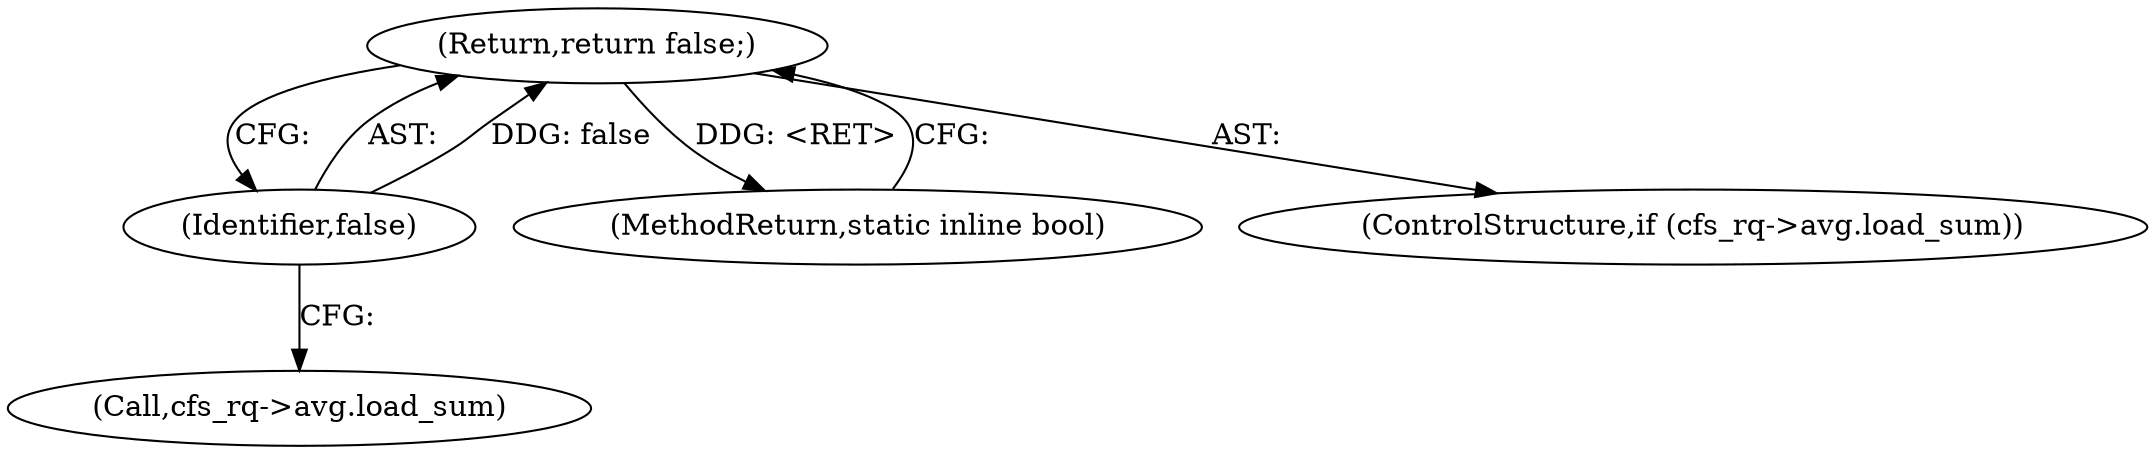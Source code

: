 digraph "1_linux_c40f7d74c741a907cfaeb73a7697081881c497d0@del" {
"1000117" [label="(Return,return false;)"];
"1000118" [label="(Identifier,false)"];
"1000137" [label="(MethodReturn,static inline bool)"];
"1000111" [label="(ControlStructure,if (cfs_rq->avg.load_sum))"];
"1000117" [label="(Return,return false;)"];
"1000118" [label="(Identifier,false)"];
"1000112" [label="(Call,cfs_rq->avg.load_sum)"];
"1000117" -> "1000111"  [label="AST: "];
"1000117" -> "1000118"  [label="CFG: "];
"1000118" -> "1000117"  [label="AST: "];
"1000137" -> "1000117"  [label="CFG: "];
"1000117" -> "1000137"  [label="DDG: <RET>"];
"1000118" -> "1000117"  [label="DDG: false"];
"1000118" -> "1000112"  [label="CFG: "];
}
